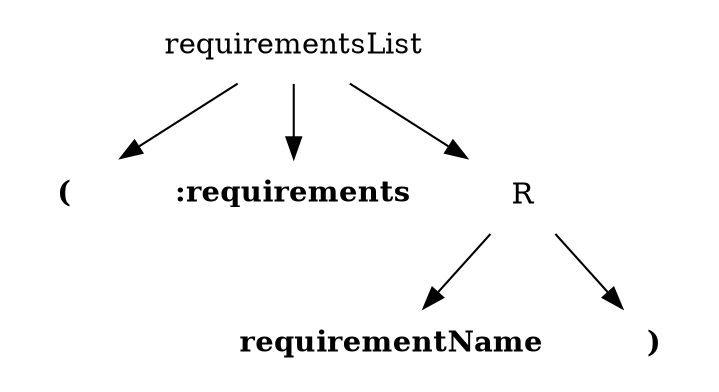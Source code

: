 digraph antlr_example {
	node [shape = none];
	requirementsList -> parL;
	requirementsList -> requirements;
	requirementsList -> R;
	requirements [label = <<B>:requirements</B>>];
        parL [label = <<B >(</B >>]; 
	R -> requirementName;
	R -> parR;
	requirementName [label = <<B >requirementName</B >>];
	parR [label = <<B>)</B>>];	
}
